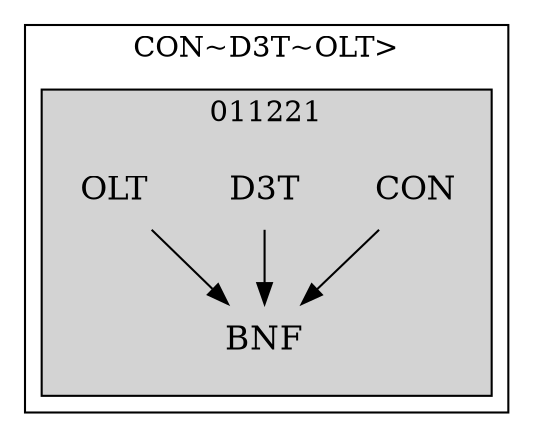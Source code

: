 strict digraph FirstlevelCluster {
	labelloc = "t";
	compound = false;
	subgraph cluster_0 {
	label= "CON~D3T~OLT>";
		subgraph	cluster_2 {
		label = "011221";
			style = filled;
			node	[label = CON, shape = plaintext, fontsize = 16] CON2;
			node	[label = BNF, shape = plaintext, fontsize = 16] BNF2;
			node	[label = D3T, shape = plaintext, fontsize = 16] D3T2;
			node	[label = OLT, shape = plaintext, fontsize = 16] OLT2;
			CON2->BNF2;D3T2->BNF2;OLT2->BNF2;			}
}}